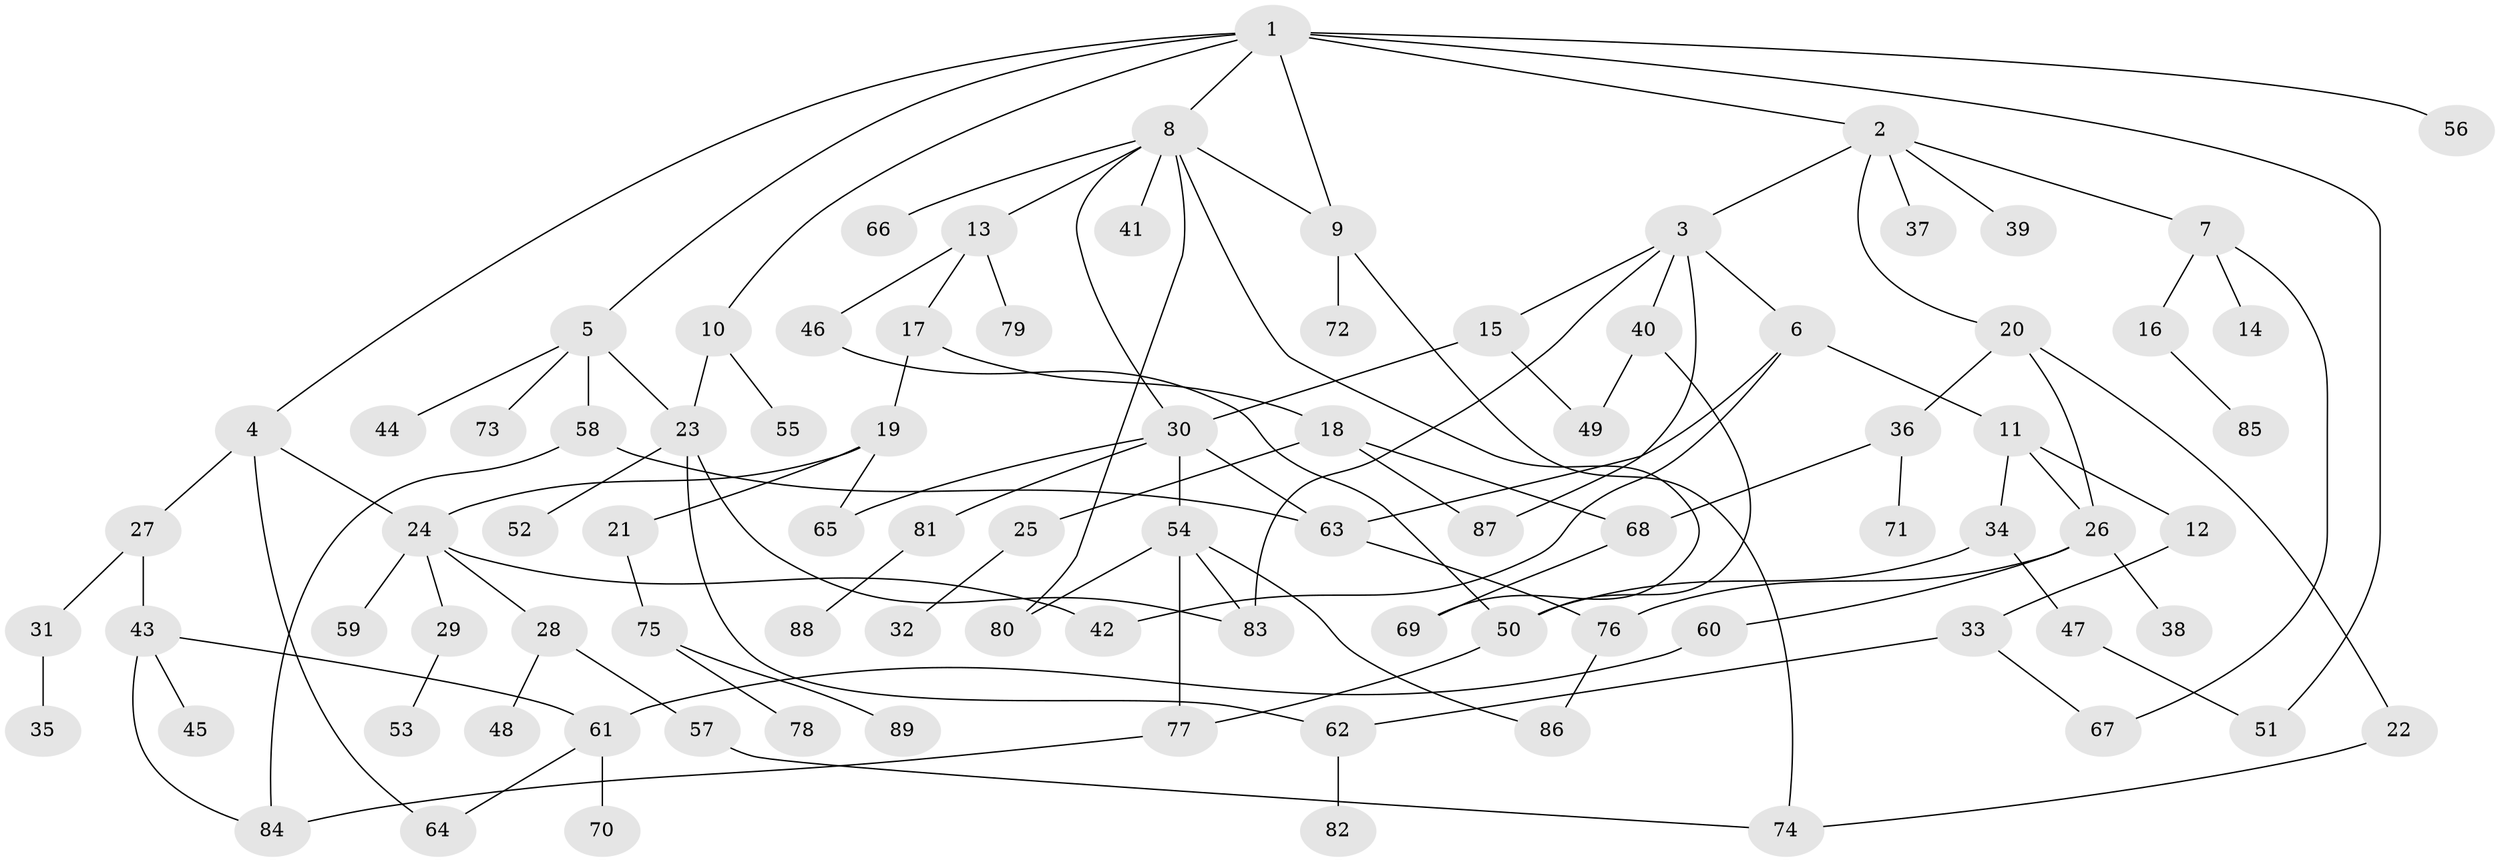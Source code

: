 // coarse degree distribution, {7: 0.03333333333333333, 5: 0.06666666666666667, 8: 0.05, 4: 0.16666666666666666, 3: 0.13333333333333333, 2: 0.21666666666666667, 1: 0.3, 6: 0.03333333333333333}
// Generated by graph-tools (version 1.1) at 2025/41/03/06/25 10:41:30]
// undirected, 89 vertices, 118 edges
graph export_dot {
graph [start="1"]
  node [color=gray90,style=filled];
  1;
  2;
  3;
  4;
  5;
  6;
  7;
  8;
  9;
  10;
  11;
  12;
  13;
  14;
  15;
  16;
  17;
  18;
  19;
  20;
  21;
  22;
  23;
  24;
  25;
  26;
  27;
  28;
  29;
  30;
  31;
  32;
  33;
  34;
  35;
  36;
  37;
  38;
  39;
  40;
  41;
  42;
  43;
  44;
  45;
  46;
  47;
  48;
  49;
  50;
  51;
  52;
  53;
  54;
  55;
  56;
  57;
  58;
  59;
  60;
  61;
  62;
  63;
  64;
  65;
  66;
  67;
  68;
  69;
  70;
  71;
  72;
  73;
  74;
  75;
  76;
  77;
  78;
  79;
  80;
  81;
  82;
  83;
  84;
  85;
  86;
  87;
  88;
  89;
  1 -- 2;
  1 -- 4;
  1 -- 5;
  1 -- 8;
  1 -- 10;
  1 -- 51;
  1 -- 56;
  1 -- 9;
  2 -- 3;
  2 -- 7;
  2 -- 20;
  2 -- 37;
  2 -- 39;
  3 -- 6;
  3 -- 15;
  3 -- 40;
  3 -- 87;
  3 -- 83;
  4 -- 27;
  4 -- 24;
  4 -- 64;
  5 -- 44;
  5 -- 58;
  5 -- 73;
  5 -- 23;
  6 -- 11;
  6 -- 42;
  6 -- 63;
  7 -- 14;
  7 -- 16;
  7 -- 67;
  8 -- 9;
  8 -- 13;
  8 -- 30;
  8 -- 41;
  8 -- 66;
  8 -- 69;
  8 -- 80;
  9 -- 72;
  9 -- 74;
  10 -- 23;
  10 -- 55;
  11 -- 12;
  11 -- 34;
  11 -- 26;
  12 -- 33;
  13 -- 17;
  13 -- 46;
  13 -- 79;
  15 -- 49;
  15 -- 30;
  16 -- 85;
  17 -- 18;
  17 -- 19;
  18 -- 25;
  18 -- 87;
  18 -- 68;
  19 -- 21;
  19 -- 24;
  19 -- 65;
  20 -- 22;
  20 -- 26;
  20 -- 36;
  21 -- 75;
  22 -- 74;
  23 -- 52;
  23 -- 62;
  23 -- 83;
  24 -- 28;
  24 -- 29;
  24 -- 42;
  24 -- 59;
  25 -- 32;
  26 -- 38;
  26 -- 60;
  26 -- 76;
  27 -- 31;
  27 -- 43;
  28 -- 48;
  28 -- 57;
  29 -- 53;
  30 -- 54;
  30 -- 65;
  30 -- 81;
  30 -- 63;
  31 -- 35;
  33 -- 67;
  33 -- 62;
  34 -- 47;
  34 -- 50;
  36 -- 68;
  36 -- 71;
  40 -- 50;
  40 -- 49;
  43 -- 45;
  43 -- 84;
  43 -- 61;
  46 -- 50;
  47 -- 51;
  50 -- 77;
  54 -- 77;
  54 -- 80;
  54 -- 83;
  54 -- 86;
  57 -- 74;
  58 -- 63;
  58 -- 84;
  60 -- 61;
  61 -- 64;
  61 -- 70;
  62 -- 82;
  63 -- 76;
  68 -- 69;
  75 -- 78;
  75 -- 89;
  76 -- 86;
  77 -- 84;
  81 -- 88;
}
